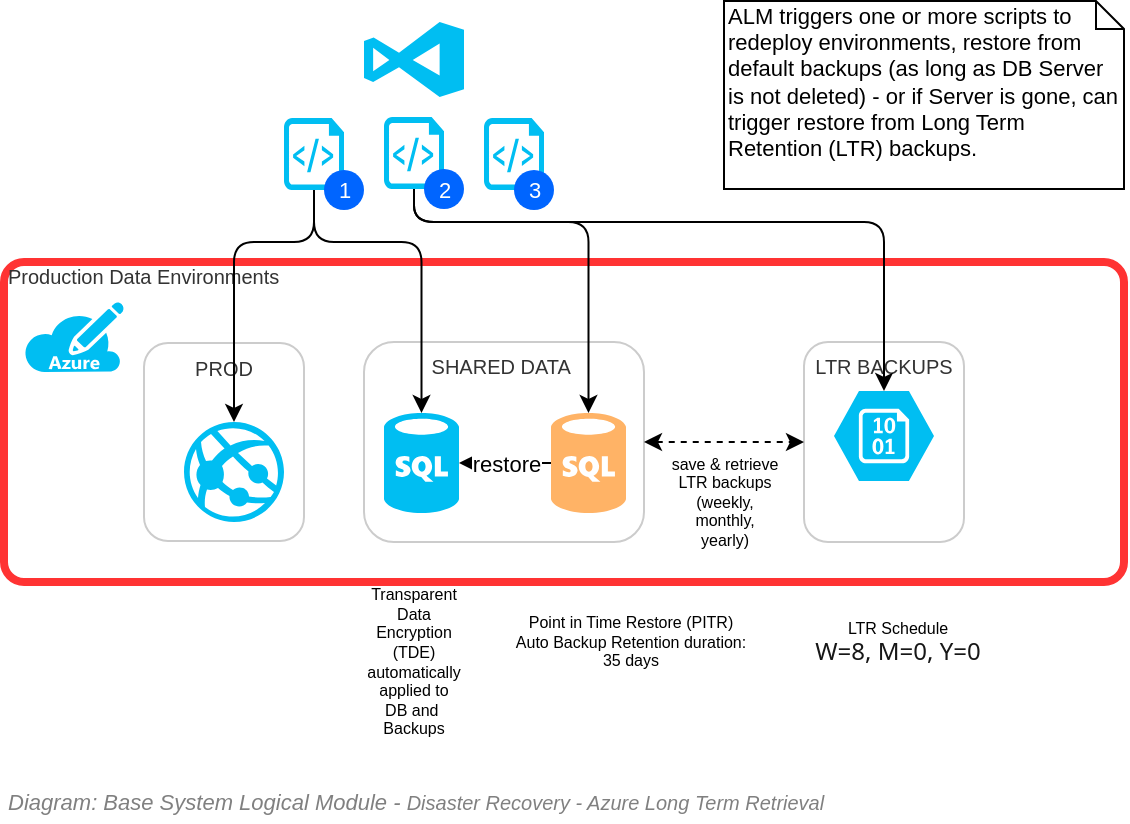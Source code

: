 <mxfile compressed="false" version="18.0.2" type="google">
  <diagram id="4nqyPJU7ipf3gQvgZrdt" name="Disaster Recovery/Azure LTR">
    <mxGraphModel grid="1" page="1" gridSize="10" guides="1" tooltips="1" connect="1" arrows="1" fold="1" pageScale="1" pageWidth="827" pageHeight="1169" math="0" shadow="0">
      <root>
        <mxCell id="EfFmo25kRIzDPWawZCIV-0" />
        <mxCell id="EfFmo25kRIzDPWawZCIV-1" value="About" parent="EfFmo25kRIzDPWawZCIV-0" />
        <mxCell id="CGYHoGrlCLSefp7qQ4CZ-0" value="LTR Schedule&lt;br&gt;&lt;span style=&quot;color: rgb(23 , 23 , 23) ; font-family: &amp;#34;segoe ui&amp;#34; , &amp;#34;segoeui&amp;#34; , &amp;#34;segoe wp&amp;#34; , &amp;#34;helvetica neue&amp;#34; , &amp;#34;helvetica&amp;#34; , &amp;#34;tahoma&amp;#34; , &amp;#34;arial&amp;#34; , sans-serif ; text-align: left ; background-color: rgb(255 , 255 , 255)&quot;&gt;&lt;font style=&quot;font-size: 12px&quot;&gt;W=8, M=0, Y=0&lt;/font&gt;&lt;/span&gt;" style="text;html=1;strokeColor=none;fillColor=none;align=center;verticalAlign=middle;whiteSpace=wrap;rounded=0;fontSize=8;" vertex="1" parent="EfFmo25kRIzDPWawZCIV-1">
          <mxGeometry x="517" y="500" width="100" height="20" as="geometry" />
        </mxCell>
        <mxCell id="CGYHoGrlCLSefp7qQ4CZ-1" value="Point in Time Restore (PITR)&lt;br&gt;Auto Backup Retention duration: &lt;br&gt;35 days" style="text;html=1;strokeColor=none;fillColor=none;align=center;verticalAlign=middle;whiteSpace=wrap;rounded=0;fontSize=8;" vertex="1" parent="EfFmo25kRIzDPWawZCIV-1">
          <mxGeometry x="370" y="500" width="127" height="20" as="geometry" />
        </mxCell>
        <mxCell id="CGYHoGrlCLSefp7qQ4CZ-2" value="Transparent Data Encryption (TDE)&lt;br&gt;automatically applied to DB and&amp;nbsp;&lt;br&gt;Backups" style="text;html=1;strokeColor=none;fillColor=none;align=center;verticalAlign=middle;whiteSpace=wrap;rounded=0;fontSize=8;" vertex="1" parent="EfFmo25kRIzDPWawZCIV-1">
          <mxGeometry x="300" y="510" width="50" height="20" as="geometry" />
        </mxCell>
        <mxCell id="4Ggv3MJLqXbGlDD0t_oE-64" value="Title/Page" visible="0" parent="EfFmo25kRIzDPWawZCIV-0" />
        <mxCell id="Niry_rakXBA8MeS1bpm2-2" value="" style="group;fontSize=10;" vertex="1" connectable="0" parent="4Ggv3MJLqXbGlDD0t_oE-64">
          <mxGeometry x="120" y="140" width="560" height="50" as="geometry" />
        </mxCell>
        <mxCell id="Niry_rakXBA8MeS1bpm2-3" value="&lt;span style=&quot;font-size: 11px&quot;&gt;Base Logical Module - &lt;/span&gt;Disaster Recovery - Azure Long Term Retrieval" style="text;strokeColor=none;fillColor=none;html=1;fontSize=10;fontStyle=1;verticalAlign=middle;align=left;shadow=0;glass=0;comic=0;opacity=30;fontColor=#808080;" vertex="1" parent="Niry_rakXBA8MeS1bpm2-2">
          <mxGeometry width="560" height="20" as="geometry" />
        </mxCell>
        <mxCell id="Niry_rakXBA8MeS1bpm2-4" value="" style="line;strokeWidth=2;html=1;shadow=0;glass=0;comic=0;fillColor=none;fontSize=10;fontColor=#CCCCCC;labelBackgroundColor=none;strokeColor=#CCCCCC;" vertex="1" parent="Niry_rakXBA8MeS1bpm2-2">
          <mxGeometry y="17.5" width="560" height="5" as="geometry" />
        </mxCell>
        <mxCell id="4Ggv3MJLqXbGlDD0t_oE-65" value="Boxes" parent="EfFmo25kRIzDPWawZCIV-0" />
        <mxCell id="4Ggv3MJLqXbGlDD0t_oE-0" value="Production Data Environments" style="rounded=1;whiteSpace=wrap;html=1;shadow=0;glass=0;comic=0;strokeColor=#FF3333;fillColor=none;fontSize=10;align=left;fontColor=#333333;recursiveResize=0;container=1;collapsible=0;verticalAlign=top;spacing=2;spacingTop=-5;absoluteArcSize=1;strokeWidth=4;" vertex="1" parent="4Ggv3MJLqXbGlDD0t_oE-65">
          <mxGeometry x="120" y="320" width="560" height="160" as="geometry" />
        </mxCell>
        <mxCell id="4Ggv3MJLqXbGlDD0t_oE-1" value="PROD" style="rounded=1;whiteSpace=wrap;html=1;shadow=0;glass=0;comic=0;strokeColor=#CCCCCC;fillColor=none;fontSize=10;align=center;fontColor=#333333;recursiveResize=0;container=1;collapsible=0;verticalAlign=top;" vertex="1" parent="4Ggv3MJLqXbGlDD0t_oE-0">
          <mxGeometry x="70" y="40.5" width="80" height="99" as="geometry" />
        </mxCell>
        <mxCell id="4Ggv3MJLqXbGlDD0t_oE-28" value="" style="verticalLabelPosition=bottom;html=1;verticalAlign=top;align=center;strokeColor=none;fillColor=#00BEF2;shape=mxgraph.azure.azure_website;pointerEvents=1;dashed=1;fontSize=11;" vertex="1" parent="4Ggv3MJLqXbGlDD0t_oE-1">
          <mxGeometry x="20" y="39.5" width="50" height="50" as="geometry" />
        </mxCell>
        <mxCell id="4Ggv3MJLqXbGlDD0t_oE-2" value="LTR BACKUPS" style="rounded=1;whiteSpace=wrap;html=1;shadow=0;glass=0;comic=0;strokeColor=#CCCCCC;fillColor=none;fontSize=10;align=center;fontColor=#333333;recursiveResize=0;container=1;collapsible=0;verticalAlign=top;" vertex="1" parent="4Ggv3MJLqXbGlDD0t_oE-0">
          <mxGeometry x="400" y="40" width="80" height="100" as="geometry" />
        </mxCell>
        <mxCell id="4Ggv3MJLqXbGlDD0t_oE-29" value="" style="verticalLabelPosition=bottom;html=1;verticalAlign=top;align=center;strokeColor=none;fillColor=#00BEF2;shape=mxgraph.azure.storage_blob;dashed=1;fontSize=11;" vertex="1" parent="4Ggv3MJLqXbGlDD0t_oE-2">
          <mxGeometry x="15" y="24.5" width="50" height="45" as="geometry" />
        </mxCell>
        <mxCell id="4Ggv3MJLqXbGlDD0t_oE-5" style="edgeStyle=elbowEdgeStyle;rounded=1;orthogonalLoop=1;jettySize=auto;elbow=vertical;html=1;fontSize=10;" edge="1" parent="4Ggv3MJLqXbGlDD0t_oE-0">
          <mxGeometry relative="1" as="geometry">
            <mxPoint x="40" y="190" as="sourcePoint" />
          </mxGeometry>
        </mxCell>
        <mxCell id="4Ggv3MJLqXbGlDD0t_oE-7" style="edgeStyle=elbowEdgeStyle;rounded=1;orthogonalLoop=1;jettySize=auto;elbow=vertical;html=1;fontSize=10;" edge="1" parent="4Ggv3MJLqXbGlDD0t_oE-0">
          <mxGeometry relative="1" as="geometry">
            <mxPoint x="40" y="110" as="targetPoint" />
          </mxGeometry>
        </mxCell>
        <mxCell id="4Ggv3MJLqXbGlDD0t_oE-12" value="SHARED DATA&amp;nbsp;" style="rounded=1;whiteSpace=wrap;html=1;shadow=0;glass=0;comic=0;strokeColor=#CCCCCC;fillColor=none;fontSize=10;align=center;fontColor=#333333;recursiveResize=0;container=1;collapsible=0;verticalAlign=top;" vertex="1" parent="4Ggv3MJLqXbGlDD0t_oE-0">
          <mxGeometry x="180" y="40" width="140" height="100" as="geometry" />
        </mxCell>
        <mxCell id="4Ggv3MJLqXbGlDD0t_oE-30" value="" style="verticalLabelPosition=bottom;html=1;verticalAlign=top;align=center;strokeColor=none;fillColor=#00BEF2;shape=mxgraph.azure.sql_database;dashed=1;fontSize=11;" vertex="1" parent="4Ggv3MJLqXbGlDD0t_oE-12">
          <mxGeometry x="10" y="35.5" width="37.5" height="50" as="geometry" />
        </mxCell>
        <mxCell id="4Ggv3MJLqXbGlDD0t_oE-58" value="restore" style="edgeStyle=none;rounded=1;orthogonalLoop=1;jettySize=auto;html=1;entryX=1;entryY=0.5;entryDx=0;entryDy=0;entryPerimeter=0;fontSize=11;" edge="1" parent="4Ggv3MJLqXbGlDD0t_oE-12" source="4Ggv3MJLqXbGlDD0t_oE-57" target="4Ggv3MJLqXbGlDD0t_oE-30">
          <mxGeometry relative="1" as="geometry" />
        </mxCell>
        <mxCell id="4Ggv3MJLqXbGlDD0t_oE-57" value="" style="verticalLabelPosition=bottom;html=1;verticalAlign=top;align=center;strokeColor=none;fillColor=#FFB366;shape=mxgraph.azure.sql_database;dashed=1;fontSize=11;" vertex="1" parent="4Ggv3MJLqXbGlDD0t_oE-12">
          <mxGeometry x="93.5" y="35.5" width="37.5" height="50" as="geometry" />
        </mxCell>
        <mxCell id="4Ggv3MJLqXbGlDD0t_oE-13" value="save &amp;amp; retrieve&lt;br&gt;LTR backups&lt;br&gt;(weekly, &lt;br&gt;monthly, &lt;br&gt;yearly)" style="rounded=1;orthogonalLoop=1;jettySize=auto;elbow=vertical;html=1;fontSize=8;startArrow=classic;startFill=1;dashed=1;entryX=0;entryY=0.5;entryDx=0;entryDy=0;exitX=1;exitY=0.5;exitDx=0;exitDy=0;" edge="1" parent="4Ggv3MJLqXbGlDD0t_oE-0" source="4Ggv3MJLqXbGlDD0t_oE-12" target="4Ggv3MJLqXbGlDD0t_oE-2">
          <mxGeometry y="-30" relative="1" as="geometry">
            <mxPoint x="110" y="130" as="sourcePoint" />
            <mxPoint x="360" y="-260" as="targetPoint" />
            <mxPoint as="offset" />
          </mxGeometry>
        </mxCell>
        <mxCell id="4Ggv3MJLqXbGlDD0t_oE-26" value="" style="verticalLabelPosition=bottom;html=1;verticalAlign=top;align=center;strokeColor=none;fillColor=#00BEF2;shape=mxgraph.azure.azure_subscription;dashed=1;fontSize=11;" vertex="1" parent="4Ggv3MJLqXbGlDD0t_oE-0">
          <mxGeometry x="10" y="20" width="50" height="35" as="geometry" />
        </mxCell>
        <mxCell id="4Ggv3MJLqXbGlDD0t_oE-32" value="" style="verticalLabelPosition=bottom;html=1;verticalAlign=top;align=center;strokeColor=none;fillColor=#00BEF2;shape=mxgraph.azure.team_foundation_service;dashed=1;fontSize=11;" vertex="1" parent="4Ggv3MJLqXbGlDD0t_oE-65">
          <mxGeometry x="300" y="200" width="50" height="37.5" as="geometry" />
        </mxCell>
        <mxCell id="4Ggv3MJLqXbGlDD0t_oE-35" value="" style="verticalLabelPosition=bottom;html=1;verticalAlign=top;align=center;strokeColor=none;fillColor=#00BEF2;shape=mxgraph.azure.script_file;pointerEvents=1;dashed=1;fontSize=11;" vertex="1" parent="4Ggv3MJLqXbGlDD0t_oE-65">
          <mxGeometry x="260" y="248" width="30" height="36" as="geometry" />
        </mxCell>
        <mxCell id="4Ggv3MJLqXbGlDD0t_oE-38" style="edgeStyle=elbowEdgeStyle;rounded=1;orthogonalLoop=1;jettySize=auto;elbow=vertical;html=1;fontSize=10;exitX=0.5;exitY=1;exitDx=0;exitDy=0;exitPerimeter=0;entryX=0.5;entryY=0;entryDx=0;entryDy=0;entryPerimeter=0;" edge="1" parent="4Ggv3MJLqXbGlDD0t_oE-65" source="4Ggv3MJLqXbGlDD0t_oE-35" target="4Ggv3MJLqXbGlDD0t_oE-30">
          <mxGeometry relative="1" as="geometry">
            <mxPoint x="360" y="411" as="sourcePoint" />
            <mxPoint x="300" y="411" as="targetPoint" />
            <Array as="points">
              <mxPoint x="330" y="310" />
            </Array>
          </mxGeometry>
        </mxCell>
        <mxCell id="4Ggv3MJLqXbGlDD0t_oE-40" style="edgeStyle=elbowEdgeStyle;rounded=1;orthogonalLoop=1;jettySize=auto;elbow=vertical;html=1;fontSize=10;entryX=0.5;entryY=0;entryDx=0;entryDy=0;entryPerimeter=0;exitX=0.5;exitY=1;exitDx=0;exitDy=0;exitPerimeter=0;" edge="1" parent="4Ggv3MJLqXbGlDD0t_oE-65" source="4Ggv3MJLqXbGlDD0t_oE-35" target="4Ggv3MJLqXbGlDD0t_oE-28">
          <mxGeometry relative="1" as="geometry">
            <mxPoint x="270" y="281" as="sourcePoint" />
            <mxPoint x="400" y="391" as="targetPoint" />
            <Array as="points">
              <mxPoint x="290" y="310" />
              <mxPoint x="390" y="281" />
            </Array>
          </mxGeometry>
        </mxCell>
        <mxCell id="4Ggv3MJLqXbGlDD0t_oE-43" style="edgeStyle=none;rounded=1;orthogonalLoop=1;jettySize=auto;html=1;entryX=0.5;entryY=0;entryDx=0;entryDy=0;entryPerimeter=0;fontSize=11;exitX=0.5;exitY=1;exitDx=0;exitDy=0;exitPerimeter=0;" edge="1" parent="4Ggv3MJLqXbGlDD0t_oE-65" source="4Ggv3MJLqXbGlDD0t_oE-42" target="4Ggv3MJLqXbGlDD0t_oE-29">
          <mxGeometry relative="1" as="geometry">
            <Array as="points">
              <mxPoint x="325" y="300" />
              <mxPoint x="560" y="300" />
            </Array>
          </mxGeometry>
        </mxCell>
        <mxCell id="4Ggv3MJLqXbGlDD0t_oE-42" value="" style="verticalLabelPosition=bottom;html=1;verticalAlign=top;align=center;strokeColor=none;fillColor=#00BEF2;shape=mxgraph.azure.script_file;pointerEvents=1;dashed=1;fontSize=11;" vertex="1" parent="4Ggv3MJLqXbGlDD0t_oE-65">
          <mxGeometry x="310" y="247.5" width="30" height="36" as="geometry" />
        </mxCell>
        <mxCell id="4Ggv3MJLqXbGlDD0t_oE-45" value="&lt;font color=&quot;#ffffff&quot;&gt;2&lt;/font&gt;" style="shape=ellipse;fillColor=#0065FF;strokeColor=none;html=1;dashed=1;fontSize=11;align=center;" vertex="1" parent="4Ggv3MJLqXbGlDD0t_oE-65">
          <mxGeometry x="330" y="273.5" width="20" height="20" as="geometry" />
        </mxCell>
        <mxCell id="4Ggv3MJLqXbGlDD0t_oE-46" value="&lt;font color=&quot;#ffffff&quot;&gt;1&lt;/font&gt;" style="shape=ellipse;fillColor=#0065FF;strokeColor=none;html=1;dashed=1;fontSize=11;align=center;" vertex="1" parent="4Ggv3MJLqXbGlDD0t_oE-65">
          <mxGeometry x="280" y="274" width="20" height="20" as="geometry" />
        </mxCell>
        <mxCell id="4Ggv3MJLqXbGlDD0t_oE-59" style="edgeStyle=elbowEdgeStyle;rounded=1;orthogonalLoop=1;jettySize=auto;elbow=vertical;html=1;fontSize=10;exitX=0.5;exitY=1;exitDx=0;exitDy=0;exitPerimeter=0;entryX=0.5;entryY=0;entryDx=0;entryDy=0;entryPerimeter=0;" edge="1" parent="4Ggv3MJLqXbGlDD0t_oE-65" source="4Ggv3MJLqXbGlDD0t_oE-42" target="4Ggv3MJLqXbGlDD0t_oE-57">
          <mxGeometry relative="1" as="geometry">
            <mxPoint x="265" y="293.857" as="sourcePoint" />
            <mxPoint x="358.714" y="405.857" as="targetPoint" />
            <Array as="points">
              <mxPoint x="370" y="300" />
            </Array>
          </mxGeometry>
        </mxCell>
        <mxCell id="4Ggv3MJLqXbGlDD0t_oE-60" value="" style="verticalLabelPosition=bottom;html=1;verticalAlign=top;align=center;strokeColor=none;fillColor=#00BEF2;shape=mxgraph.azure.script_file;pointerEvents=1;dashed=1;fontSize=11;" vertex="1" parent="4Ggv3MJLqXbGlDD0t_oE-65">
          <mxGeometry x="360" y="248" width="30" height="36" as="geometry" />
        </mxCell>
        <mxCell id="4Ggv3MJLqXbGlDD0t_oE-61" value="&lt;font color=&quot;#ffffff&quot;&gt;3&lt;/font&gt;" style="shape=ellipse;fillColor=#0065FF;strokeColor=none;html=1;dashed=1;fontSize=11;align=center;" vertex="1" parent="4Ggv3MJLqXbGlDD0t_oE-65">
          <mxGeometry x="375" y="274" width="20" height="20" as="geometry" />
        </mxCell>
        <mxCell id="XEJruzh12oiYMVxOz4po-0" value="Title/Diagram" parent="EfFmo25kRIzDPWawZCIV-0" />
        <mxCell id="XEJruzh12oiYMVxOz4po-1" value="&lt;span style=&quot;font-size: 11px&quot;&gt;Diagram: Base System Logical Module - &lt;/span&gt;Disaster Recovery - Azure Long Term Retrieval" style="text;strokeColor=none;fillColor=none;html=1;fontSize=10;fontStyle=2;verticalAlign=middle;align=left;shadow=0;glass=0;comic=0;opacity=30;fontColor=#808080;" vertex="1" parent="XEJruzh12oiYMVxOz4po-0">
          <mxGeometry x="120" y="580" width="560" height="20" as="geometry" />
        </mxCell>
        <mxCell id="XEJruzh12oiYMVxOz4po-2" value="Notes" parent="EfFmo25kRIzDPWawZCIV-0" />
        <mxCell id="4Ggv3MJLqXbGlDD0t_oE-50" value="ALM triggers one or more scripts to redeploy environments, restore from default backups (as long as DB Server is not deleted) - or if Server is gone, can trigger restore from Long Term Retention (LTR) backups.&lt;br&gt;" style="shape=note;whiteSpace=wrap;html=1;size=14;verticalAlign=top;align=left;spacingTop=-6;fillColor=none;fontSize=11;" vertex="1" parent="XEJruzh12oiYMVxOz4po-2">
          <mxGeometry x="480" y="189.5" width="200" height="94" as="geometry" />
        </mxCell>
      </root>
    </mxGraphModel>
  </diagram>
</mxfile>

